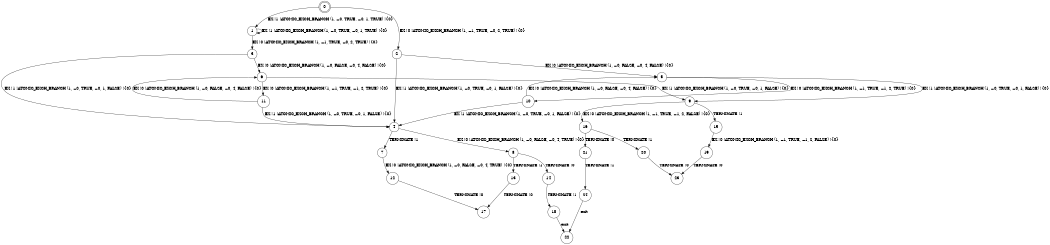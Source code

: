 digraph BCG {
size = "7, 10.5";
center = TRUE;
node [shape = circle];
0 [peripheries = 2];
0 -> 1 [label = "EX !1 !ATOMIC_EXCH_BRANCH (1, +0, TRUE, +0, 1, TRUE) !{0}"];
0 -> 2 [label = "EX !0 !ATOMIC_EXCH_BRANCH (1, +1, TRUE, +0, 2, TRUE) !{0}"];
1 -> 3 [label = "EX !0 !ATOMIC_EXCH_BRANCH (1, +1, TRUE, +0, 2, TRUE) !{0}"];
1 -> 1 [label = "EX !1 !ATOMIC_EXCH_BRANCH (1, +0, TRUE, +0, 1, TRUE) !{0}"];
2 -> 4 [label = "EX !1 !ATOMIC_EXCH_BRANCH (1, +0, TRUE, +0, 1, FALSE) !{0}"];
2 -> 5 [label = "EX !0 !ATOMIC_EXCH_BRANCH (1, +0, FALSE, +0, 4, FALSE) !{0}"];
3 -> 4 [label = "EX !1 !ATOMIC_EXCH_BRANCH (1, +0, TRUE, +0, 1, FALSE) !{0}"];
3 -> 6 [label = "EX !0 !ATOMIC_EXCH_BRANCH (1, +0, FALSE, +0, 4, FALSE) !{0}"];
4 -> 7 [label = "TERMINATE !1"];
4 -> 8 [label = "EX !0 !ATOMIC_EXCH_BRANCH (1, +0, FALSE, +0, 4, TRUE) !{0}"];
5 -> 9 [label = "EX !1 !ATOMIC_EXCH_BRANCH (1, +0, TRUE, +0, 1, FALSE) !{0}"];
5 -> 10 [label = "EX !0 !ATOMIC_EXCH_BRANCH (1, +1, TRUE, +1, 2, TRUE) !{0}"];
6 -> 9 [label = "EX !1 !ATOMIC_EXCH_BRANCH (1, +0, TRUE, +0, 1, FALSE) !{0}"];
6 -> 11 [label = "EX !0 !ATOMIC_EXCH_BRANCH (1, +1, TRUE, +1, 2, TRUE) !{0}"];
7 -> 12 [label = "EX !0 !ATOMIC_EXCH_BRANCH (1, +0, FALSE, +0, 4, TRUE) !{0}"];
8 -> 13 [label = "TERMINATE !1"];
8 -> 14 [label = "TERMINATE !0"];
9 -> 15 [label = "TERMINATE !1"];
9 -> 16 [label = "EX !0 !ATOMIC_EXCH_BRANCH (1, +1, TRUE, +1, 2, FALSE) !{0}"];
10 -> 4 [label = "EX !1 !ATOMIC_EXCH_BRANCH (1, +0, TRUE, +0, 1, FALSE) !{0}"];
10 -> 5 [label = "EX !0 !ATOMIC_EXCH_BRANCH (1, +0, FALSE, +0, 4, FALSE) !{0}"];
11 -> 4 [label = "EX !1 !ATOMIC_EXCH_BRANCH (1, +0, TRUE, +0, 1, FALSE) !{0}"];
11 -> 6 [label = "EX !0 !ATOMIC_EXCH_BRANCH (1, +0, FALSE, +0, 4, FALSE) !{0}"];
12 -> 17 [label = "TERMINATE !0"];
13 -> 17 [label = "TERMINATE !0"];
14 -> 18 [label = "TERMINATE !1"];
15 -> 19 [label = "EX !0 !ATOMIC_EXCH_BRANCH (1, +1, TRUE, +1, 2, FALSE) !{0}"];
16 -> 20 [label = "TERMINATE !1"];
16 -> 21 [label = "TERMINATE !0"];
18 -> 22 [label = "exit"];
19 -> 23 [label = "TERMINATE !0"];
20 -> 23 [label = "TERMINATE !0"];
21 -> 24 [label = "TERMINATE !1"];
24 -> 22 [label = "exit"];
}
